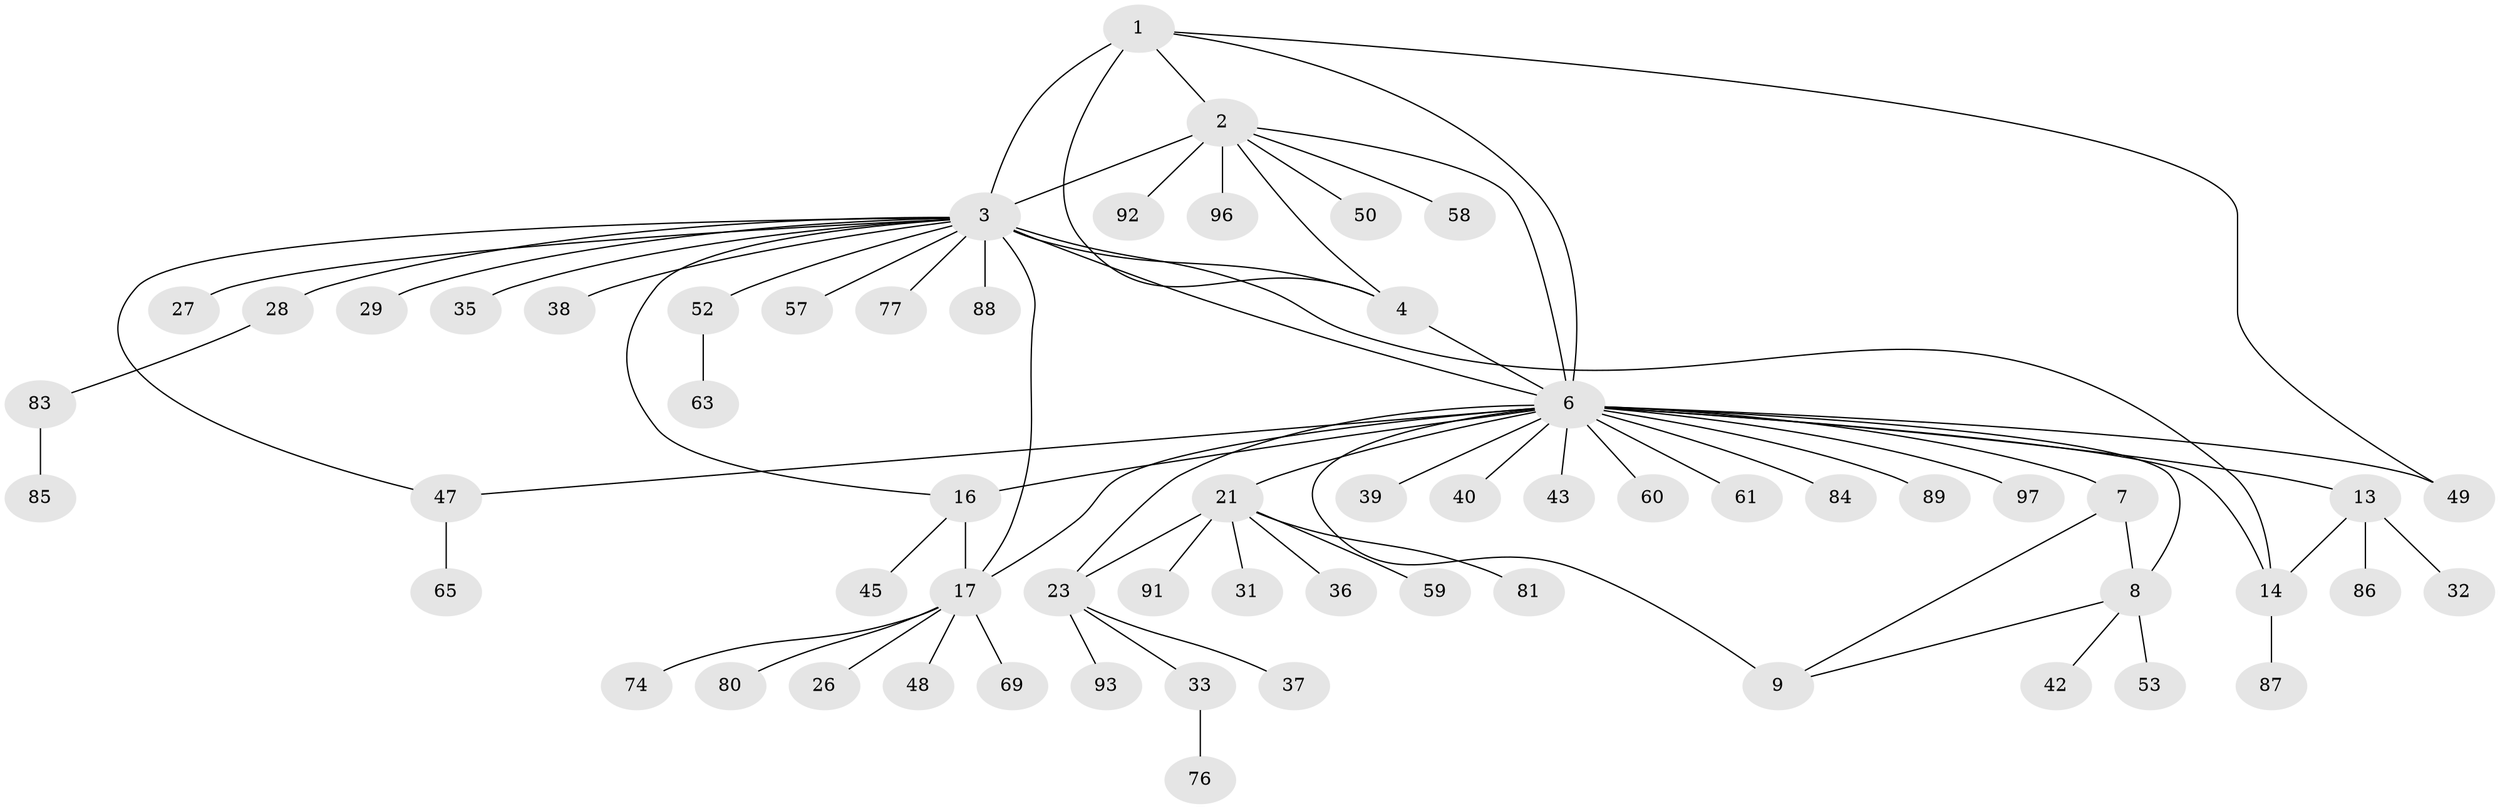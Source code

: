 // original degree distribution, {6: 0.029411764705882353, 9: 0.049019607843137254, 11: 0.0196078431372549, 7: 0.058823529411764705, 5: 0.0392156862745098, 4: 0.00980392156862745, 10: 0.0196078431372549, 8: 0.0196078431372549, 1: 0.5980392156862745, 2: 0.13725490196078433, 3: 0.0196078431372549}
// Generated by graph-tools (version 1.1) at 2025/19/03/04/25 18:19:38]
// undirected, 61 vertices, 77 edges
graph export_dot {
graph [start="1"]
  node [color=gray90,style=filled];
  1;
  2;
  3 [super="+82+18+5"];
  4 [super="+68+101"];
  6 [super="+73+10+11+56+55+66"];
  7 [super="+46"];
  8 [super="+99"];
  9;
  13 [super="+34+15"];
  14;
  16 [super="+51+62+95"];
  17 [super="+19"];
  21 [super="+22+54+44"];
  23 [super="+67+64"];
  26;
  27;
  28;
  29;
  31;
  32;
  33;
  35;
  36;
  37;
  38;
  39;
  40;
  42 [super="+75"];
  43;
  45;
  47 [super="+71"];
  48;
  49 [super="+70"];
  50;
  52;
  53;
  57;
  58;
  59;
  60 [super="+72"];
  61;
  63;
  65;
  69;
  74;
  76;
  77;
  80;
  81 [super="+98"];
  83;
  84;
  85;
  86;
  87;
  88;
  89 [super="+94"];
  91;
  92;
  93;
  96;
  97;
  1 -- 2;
  1 -- 3 [weight=2];
  1 -- 4;
  1 -- 49;
  1 -- 6;
  2 -- 3 [weight=2];
  2 -- 4;
  2 -- 50;
  2 -- 58;
  2 -- 92;
  2 -- 96;
  2 -- 6;
  3 -- 4 [weight=2];
  3 -- 27;
  3 -- 28;
  3 -- 52;
  3 -- 77;
  3 -- 88;
  3 -- 16 [weight=2];
  3 -- 17 [weight=4];
  3 -- 38;
  3 -- 14;
  3 -- 47;
  3 -- 6;
  3 -- 35;
  3 -- 57;
  3 -- 29;
  4 -- 6;
  6 -- 7 [weight=2];
  6 -- 8 [weight=2];
  6 -- 9 [weight=2];
  6 -- 60;
  6 -- 97;
  6 -- 40;
  6 -- 43;
  6 -- 16 [weight=2];
  6 -- 84;
  6 -- 21 [weight=4];
  6 -- 23;
  6 -- 61;
  6 -- 39;
  6 -- 13 [weight=4];
  6 -- 14 [weight=2];
  6 -- 49;
  6 -- 89;
  6 -- 17;
  6 -- 47;
  7 -- 8;
  7 -- 9;
  8 -- 9;
  8 -- 42;
  8 -- 53;
  13 -- 14 [weight=2];
  13 -- 32;
  13 -- 86;
  14 -- 87;
  16 -- 17 [weight=2];
  16 -- 45;
  17 -- 48;
  17 -- 69;
  17 -- 80;
  17 -- 74;
  17 -- 26;
  21 -- 23 [weight=3];
  21 -- 31;
  21 -- 36;
  21 -- 81;
  21 -- 59;
  21 -- 91;
  23 -- 33;
  23 -- 37;
  23 -- 93;
  28 -- 83;
  33 -- 76;
  47 -- 65;
  52 -- 63;
  83 -- 85;
}
